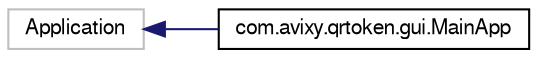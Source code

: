 digraph "Graphical Class Hierarchy"
{
  bgcolor="transparent";
  edge [fontname="FreeSans",fontsize="10",labelfontname="FreeSans",labelfontsize="10"];
  node [fontname="FreeSans",fontsize="10",shape=record];
  rankdir="LR";
  Node1 [label="Application",height=0.2,width=0.4,color="grey75"];
  Node1 -> Node2 [dir="back",color="midnightblue",fontsize="10",style="solid",fontname="FreeSans"];
  Node2 [label="com.avixy.qrtoken.gui.MainApp",height=0.2,width=0.4,color="black",URL="$classcom_1_1avixy_1_1qrtoken_1_1gui_1_1MainApp.html",tooltip="Created on 08/07/2014. "];
}
